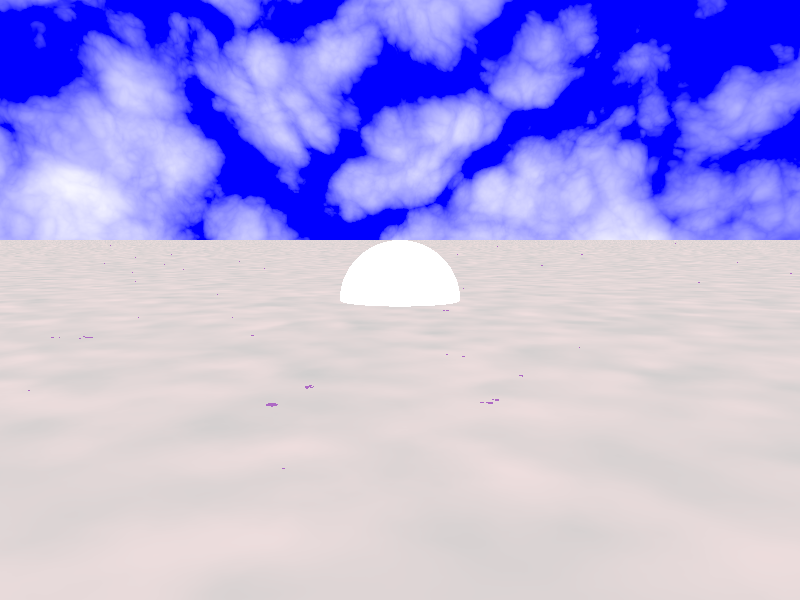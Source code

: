 #include "colors.inc"
#include "textures.inc"
camera {
  location <0, 2, 0>
  look_at <0, 1, 10>
}

light_source {
  <10, 10, -10>
  color White
}

sphere {
    <0, 1, 10>, 1
    pigment { color rgb <1, 1, 1> }
    finish { ambient 0.2 diffuse 0 reflection 0.6 }
}

#declare ground = plane {
    <0, 1, 0>, 1
    texture { PinkAlabaster }
}

sky_sphere {
    pigment {
        Blue_Sky3
        scale 1
    }
}

fog {
    distance 7
    color rgbt<0.75, 0.4, 1, 0.1>
    fog_type 2
    fog_alt 1
}

ground
